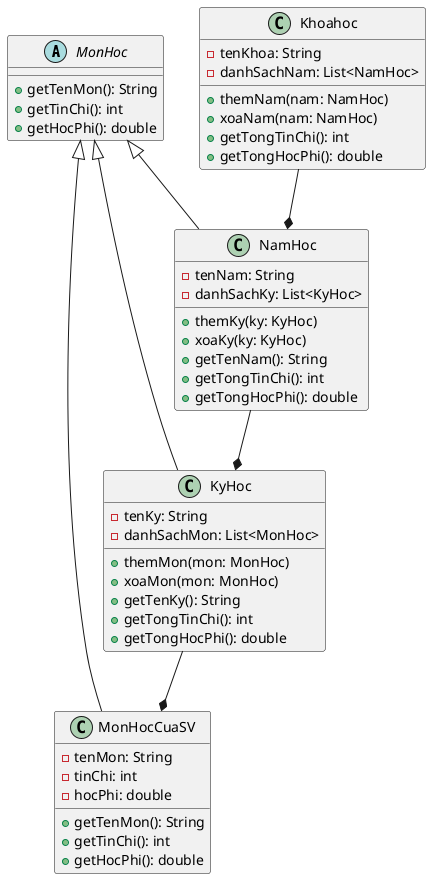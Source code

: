 @startuml

abstract MonHoc {
    +getTenMon(): String
    +getTinChi(): int
    +getHocPhi(): double
}

class MonHocCuaSV {
    -tenMon: String
    -tinChi: int
    -hocPhi: double
    +getTenMon(): String
    +getTinChi(): int
    +getHocPhi(): double
}

class KyHoc {
    -tenKy: String
    -danhSachMon: List<MonHoc>
    +themMon(mon: MonHoc)
    +xoaMon(mon: MonHoc)
    +getTenKy(): String
    +getTongTinChi(): int
    +getTongHocPhi(): double
}

class NamHoc {
    -tenNam: String
    -danhSachKy: List<KyHoc>
    +themKy(ky: KyHoc)
    +xoaKy(ky: KyHoc)
    +getTenNam(): String
    +getTongTinChi(): int
    +getTongHocPhi(): double
}

class Khoahoc {
    -tenKhoa: String
    -danhSachNam: List<NamHoc>
    +themNam(nam: NamHoc)
    +xoaNam(nam: NamHoc)
    +getTongTinChi(): int
    +getTongHocPhi(): double
}

MonHoc <|-- MonHocCuaSV
MonHoc <|-- KyHoc
MonHoc <|-- NamHoc
Khoahoc --* NamHoc
NamHoc --* KyHoc
KyHoc --* MonHocCuaSV


@enduml
